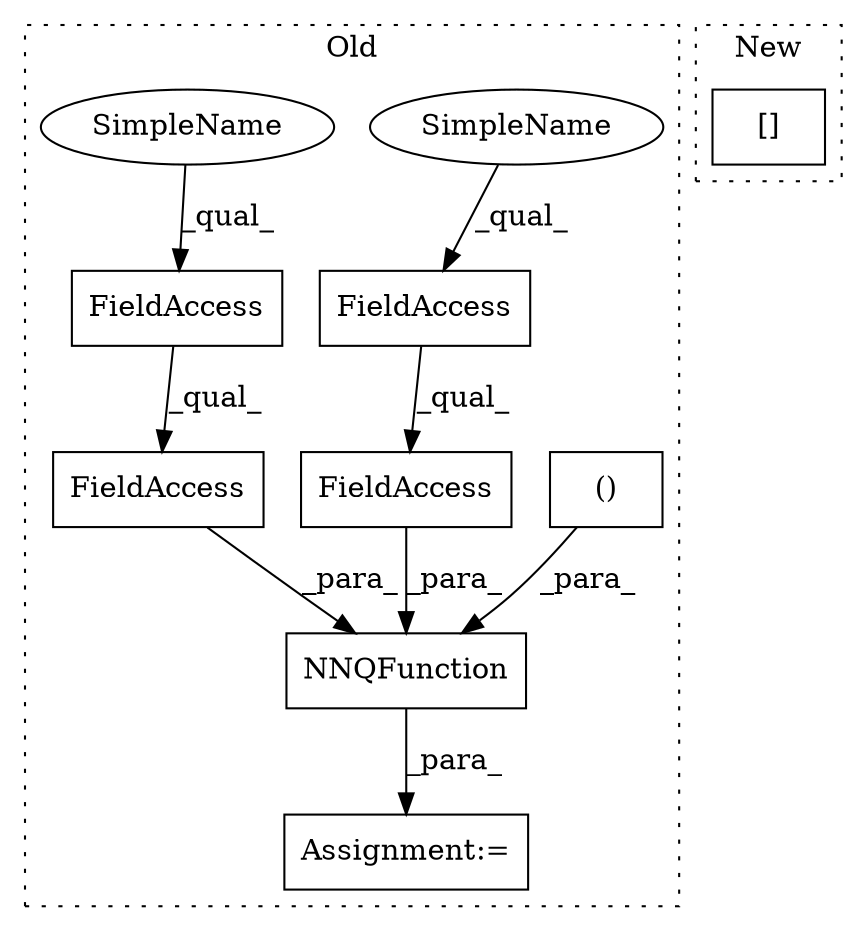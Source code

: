 digraph G {
subgraph cluster0 {
1 [label="NNQFunction" a="32" s="4129,4219" l="12,1" shape="box"];
3 [label="FieldAccess" a="22" s="4141" l="27" shape="box"];
4 [label="Assignment:=" a="7" s="4128" l="1" shape="box"];
5 [label="FieldAccess" a="22" s="4169" l="22" shape="box"];
6 [label="FieldAccess" a="22" s="4141" l="21" shape="box"];
7 [label="FieldAccess" a="22" s="4169" l="16" shape="box"];
8 [label="()" a="106" s="4197" l="15" shape="box"];
9 [label="SimpleName" a="42" s="4169" l="3" shape="ellipse"];
10 [label="SimpleName" a="42" s="4141" l="3" shape="ellipse"];
label = "Old";
style="dotted";
}
subgraph cluster1 {
2 [label="[]" a="2" s="5612,5625" l="12,1" shape="box"];
label = "New";
style="dotted";
}
1 -> 4 [label="_para_"];
3 -> 1 [label="_para_"];
5 -> 1 [label="_para_"];
6 -> 3 [label="_qual_"];
7 -> 5 [label="_qual_"];
8 -> 1 [label="_para_"];
9 -> 7 [label="_qual_"];
10 -> 6 [label="_qual_"];
}